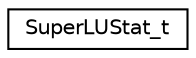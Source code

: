 digraph "Graphical Class Hierarchy"
{
 // LATEX_PDF_SIZE
  edge [fontname="Helvetica",fontsize="10",labelfontname="Helvetica",labelfontsize="10"];
  node [fontname="Helvetica",fontsize="10",shape=record];
  rankdir="LR";
  Node0 [label="SuperLUStat_t",height=0.2,width=0.4,color="black", fillcolor="white", style="filled",URL="$struct_super_l_u_stat__t.html",tooltip=" "];
}
